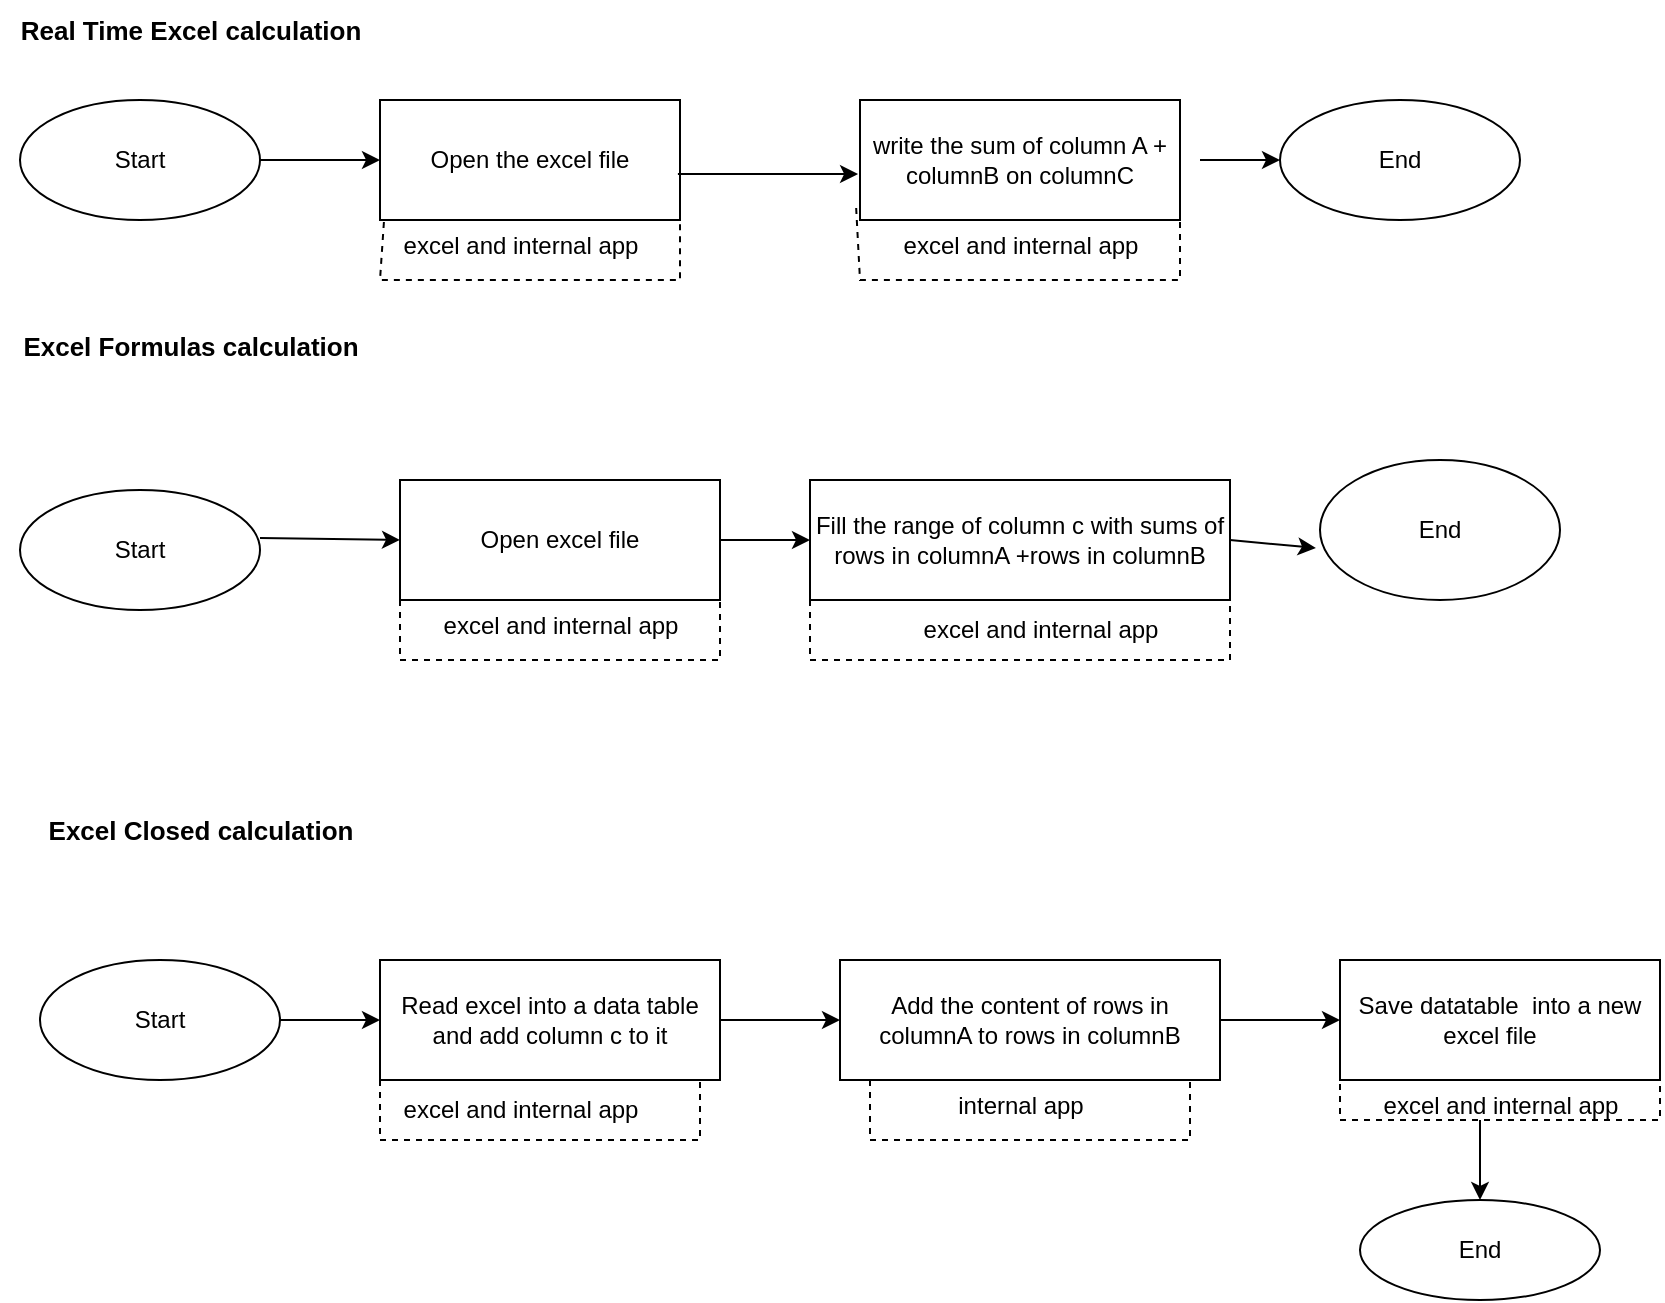 <mxfile version="21.6.2" type="device">
  <diagram name="Page-1" id="jmEsvy1WPWSMTM4AeXCA">
    <mxGraphModel dx="880" dy="470" grid="1" gridSize="10" guides="1" tooltips="1" connect="1" arrows="1" fold="1" page="1" pageScale="1" pageWidth="850" pageHeight="1100" math="0" shadow="0">
      <root>
        <mxCell id="0" />
        <mxCell id="1" parent="0" />
        <mxCell id="LNcnHEvKAmAIVd4qEZpE-1" value="Start" style="ellipse;whiteSpace=wrap;html=1;" vertex="1" parent="1">
          <mxGeometry x="50" y="60" width="120" height="60" as="geometry" />
        </mxCell>
        <mxCell id="LNcnHEvKAmAIVd4qEZpE-2" value="Open the excel file" style="rounded=0;whiteSpace=wrap;html=1;" vertex="1" parent="1">
          <mxGeometry x="230" y="60" width="150" height="60" as="geometry" />
        </mxCell>
        <mxCell id="LNcnHEvKAmAIVd4qEZpE-3" value="write the sum of column A + columnB on columnC" style="rounded=0;whiteSpace=wrap;html=1;" vertex="1" parent="1">
          <mxGeometry x="470" y="60" width="160" height="60" as="geometry" />
        </mxCell>
        <mxCell id="LNcnHEvKAmAIVd4qEZpE-4" value="End" style="ellipse;whiteSpace=wrap;html=1;" vertex="1" parent="1">
          <mxGeometry x="680" y="60" width="120" height="60" as="geometry" />
        </mxCell>
        <mxCell id="LNcnHEvKAmAIVd4qEZpE-5" value="&lt;b&gt;&lt;font style=&quot;font-size: 13px;&quot;&gt;Real Time Excel calculation&lt;/font&gt;&lt;/b&gt;" style="text;html=1;align=center;verticalAlign=middle;resizable=0;points=[];autosize=1;strokeColor=none;fillColor=none;" vertex="1" parent="1">
          <mxGeometry x="40" y="10" width="190" height="30" as="geometry" />
        </mxCell>
        <mxCell id="LNcnHEvKAmAIVd4qEZpE-6" value="excel and internal app" style="text;html=1;align=center;verticalAlign=middle;resizable=0;points=[];autosize=1;strokeColor=none;fillColor=none;" vertex="1" parent="1">
          <mxGeometry x="230" y="118" width="140" height="30" as="geometry" />
        </mxCell>
        <mxCell id="LNcnHEvKAmAIVd4qEZpE-7" value="excel and internal app" style="text;html=1;align=center;verticalAlign=middle;resizable=0;points=[];autosize=1;strokeColor=none;fillColor=none;" vertex="1" parent="1">
          <mxGeometry x="480" y="118" width="140" height="30" as="geometry" />
        </mxCell>
        <mxCell id="LNcnHEvKAmAIVd4qEZpE-8" value="" style="endArrow=none;dashed=1;html=1;rounded=0;entryX=1;entryY=1;entryDx=0;entryDy=0;exitX=-0.012;exitY=0.9;exitDx=0;exitDy=0;exitPerimeter=0;" edge="1" parent="1" source="LNcnHEvKAmAIVd4qEZpE-3" target="LNcnHEvKAmAIVd4qEZpE-3">
          <mxGeometry width="50" height="50" relative="1" as="geometry">
            <mxPoint x="400" y="250" as="sourcePoint" />
            <mxPoint x="450" y="200" as="targetPoint" />
            <Array as="points">
              <mxPoint x="470" y="150" />
              <mxPoint x="630" y="150" />
            </Array>
          </mxGeometry>
        </mxCell>
        <mxCell id="LNcnHEvKAmAIVd4qEZpE-9" value="" style="endArrow=none;dashed=1;html=1;rounded=0;entryX=1;entryY=1;entryDx=0;entryDy=0;exitX=0.014;exitY=0.1;exitDx=0;exitDy=0;exitPerimeter=0;" edge="1" parent="1" source="LNcnHEvKAmAIVd4qEZpE-6" target="LNcnHEvKAmAIVd4qEZpE-2">
          <mxGeometry width="50" height="50" relative="1" as="geometry">
            <mxPoint x="400" y="250" as="sourcePoint" />
            <mxPoint x="450" y="200" as="targetPoint" />
            <Array as="points">
              <mxPoint x="230" y="150" />
              <mxPoint x="380" y="150" />
            </Array>
          </mxGeometry>
        </mxCell>
        <mxCell id="LNcnHEvKAmAIVd4qEZpE-10" value="" style="endArrow=classic;html=1;rounded=0;entryX=-0.006;entryY=0.617;entryDx=0;entryDy=0;entryPerimeter=0;exitX=0.993;exitY=0.617;exitDx=0;exitDy=0;exitPerimeter=0;" edge="1" parent="1" source="LNcnHEvKAmAIVd4qEZpE-2" target="LNcnHEvKAmAIVd4qEZpE-3">
          <mxGeometry width="50" height="50" relative="1" as="geometry">
            <mxPoint x="400" y="250" as="sourcePoint" />
            <mxPoint x="450" y="200" as="targetPoint" />
          </mxGeometry>
        </mxCell>
        <mxCell id="LNcnHEvKAmAIVd4qEZpE-12" value="" style="endArrow=classic;html=1;rounded=0;entryX=0;entryY=0.5;entryDx=0;entryDy=0;" edge="1" parent="1" target="LNcnHEvKAmAIVd4qEZpE-4">
          <mxGeometry width="50" height="50" relative="1" as="geometry">
            <mxPoint x="640" y="90" as="sourcePoint" />
            <mxPoint x="450" y="200" as="targetPoint" />
          </mxGeometry>
        </mxCell>
        <mxCell id="LNcnHEvKAmAIVd4qEZpE-13" value="" style="endArrow=classic;html=1;rounded=0;entryX=0;entryY=0.5;entryDx=0;entryDy=0;exitX=1;exitY=0.5;exitDx=0;exitDy=0;" edge="1" parent="1" source="LNcnHEvKAmAIVd4qEZpE-1" target="LNcnHEvKAmAIVd4qEZpE-2">
          <mxGeometry width="50" height="50" relative="1" as="geometry">
            <mxPoint x="400" y="250" as="sourcePoint" />
            <mxPoint x="450" y="200" as="targetPoint" />
          </mxGeometry>
        </mxCell>
        <mxCell id="LNcnHEvKAmAIVd4qEZpE-14" value="Start" style="ellipse;whiteSpace=wrap;html=1;" vertex="1" parent="1">
          <mxGeometry x="50" y="255" width="120" height="60" as="geometry" />
        </mxCell>
        <mxCell id="LNcnHEvKAmAIVd4qEZpE-15" value="&lt;font size=&quot;1&quot; style=&quot;&quot;&gt;&lt;b style=&quot;font-size: 13px;&quot;&gt;Excel Formulas calculation&lt;/b&gt;&lt;/font&gt;" style="text;html=1;align=center;verticalAlign=middle;resizable=0;points=[];autosize=1;strokeColor=none;fillColor=none;" vertex="1" parent="1">
          <mxGeometry x="40" y="168" width="190" height="30" as="geometry" />
        </mxCell>
        <mxCell id="LNcnHEvKAmAIVd4qEZpE-16" value="Fill the range of column c with sums of rows in columnA +rows in columnB" style="rounded=0;whiteSpace=wrap;html=1;" vertex="1" parent="1">
          <mxGeometry x="445" y="250" width="210" height="60" as="geometry" />
        </mxCell>
        <mxCell id="LNcnHEvKAmAIVd4qEZpE-17" value="Open excel file" style="rounded=0;whiteSpace=wrap;html=1;" vertex="1" parent="1">
          <mxGeometry x="240" y="250" width="160" height="60" as="geometry" />
        </mxCell>
        <mxCell id="LNcnHEvKAmAIVd4qEZpE-18" value="End" style="ellipse;whiteSpace=wrap;html=1;" vertex="1" parent="1">
          <mxGeometry x="700" y="240" width="120" height="70" as="geometry" />
        </mxCell>
        <mxCell id="LNcnHEvKAmAIVd4qEZpE-19" value="" style="endArrow=classic;html=1;rounded=0;entryX=0;entryY=0.5;entryDx=0;entryDy=0;exitX=1;exitY=0.5;exitDx=0;exitDy=0;" edge="1" parent="1" source="LNcnHEvKAmAIVd4qEZpE-17" target="LNcnHEvKAmAIVd4qEZpE-16">
          <mxGeometry width="50" height="50" relative="1" as="geometry">
            <mxPoint x="400" y="250" as="sourcePoint" />
            <mxPoint x="450" y="200" as="targetPoint" />
          </mxGeometry>
        </mxCell>
        <mxCell id="LNcnHEvKAmAIVd4qEZpE-20" value="" style="endArrow=classic;html=1;rounded=0;entryX=-0.017;entryY=0.629;entryDx=0;entryDy=0;exitX=1;exitY=0.5;exitDx=0;exitDy=0;entryPerimeter=0;" edge="1" parent="1" source="LNcnHEvKAmAIVd4qEZpE-16" target="LNcnHEvKAmAIVd4qEZpE-18">
          <mxGeometry width="50" height="50" relative="1" as="geometry">
            <mxPoint x="400" y="250" as="sourcePoint" />
            <mxPoint x="450" y="200" as="targetPoint" />
          </mxGeometry>
        </mxCell>
        <mxCell id="LNcnHEvKAmAIVd4qEZpE-21" value="" style="endArrow=classic;html=1;rounded=0;entryX=0;entryY=0.5;entryDx=0;entryDy=0;exitX=1;exitY=0.4;exitDx=0;exitDy=0;exitPerimeter=0;" edge="1" parent="1" source="LNcnHEvKAmAIVd4qEZpE-14" target="LNcnHEvKAmAIVd4qEZpE-17">
          <mxGeometry width="50" height="50" relative="1" as="geometry">
            <mxPoint x="400" y="250" as="sourcePoint" />
            <mxPoint x="450" y="200" as="targetPoint" />
          </mxGeometry>
        </mxCell>
        <mxCell id="LNcnHEvKAmAIVd4qEZpE-22" value="excel and internal app" style="text;html=1;align=center;verticalAlign=middle;resizable=0;points=[];autosize=1;strokeColor=none;fillColor=none;" vertex="1" parent="1">
          <mxGeometry x="250" y="308" width="140" height="30" as="geometry" />
        </mxCell>
        <mxCell id="LNcnHEvKAmAIVd4qEZpE-23" value="excel and internal app" style="text;html=1;align=center;verticalAlign=middle;resizable=0;points=[];autosize=1;strokeColor=none;fillColor=none;" vertex="1" parent="1">
          <mxGeometry x="490" y="310" width="140" height="30" as="geometry" />
        </mxCell>
        <mxCell id="LNcnHEvKAmAIVd4qEZpE-24" value="" style="endArrow=none;dashed=1;html=1;rounded=0;entryX=1;entryY=1;entryDx=0;entryDy=0;exitX=0;exitY=1;exitDx=0;exitDy=0;" edge="1" parent="1" source="LNcnHEvKAmAIVd4qEZpE-16" target="LNcnHEvKAmAIVd4qEZpE-16">
          <mxGeometry width="50" height="50" relative="1" as="geometry">
            <mxPoint x="400" y="250" as="sourcePoint" />
            <mxPoint x="450" y="200" as="targetPoint" />
            <Array as="points">
              <mxPoint x="445" y="340" />
              <mxPoint x="655" y="340" />
            </Array>
          </mxGeometry>
        </mxCell>
        <mxCell id="LNcnHEvKAmAIVd4qEZpE-25" value="" style="endArrow=none;dashed=1;html=1;rounded=0;entryX=1;entryY=1;entryDx=0;entryDy=0;exitX=0;exitY=1;exitDx=0;exitDy=0;" edge="1" parent="1" source="LNcnHEvKAmAIVd4qEZpE-17" target="LNcnHEvKAmAIVd4qEZpE-17">
          <mxGeometry width="50" height="50" relative="1" as="geometry">
            <mxPoint x="400" y="250" as="sourcePoint" />
            <mxPoint x="450" y="200" as="targetPoint" />
            <Array as="points">
              <mxPoint x="240" y="340" />
              <mxPoint x="400" y="340" />
            </Array>
          </mxGeometry>
        </mxCell>
        <mxCell id="LNcnHEvKAmAIVd4qEZpE-26" value="&lt;b&gt;&lt;font style=&quot;font-size: 13px;&quot;&gt;Excel Closed calculation&lt;/font&gt;&lt;/b&gt;" style="text;html=1;align=center;verticalAlign=middle;resizable=0;points=[];autosize=1;strokeColor=none;fillColor=none;" vertex="1" parent="1">
          <mxGeometry x="50" y="410" width="180" height="30" as="geometry" />
        </mxCell>
        <mxCell id="LNcnHEvKAmAIVd4qEZpE-27" value="Start" style="ellipse;whiteSpace=wrap;html=1;" vertex="1" parent="1">
          <mxGeometry x="60" y="490" width="120" height="60" as="geometry" />
        </mxCell>
        <mxCell id="LNcnHEvKAmAIVd4qEZpE-28" value="Read excel into a data table and add column c to it" style="rounded=0;whiteSpace=wrap;html=1;" vertex="1" parent="1">
          <mxGeometry x="230" y="490" width="170" height="60" as="geometry" />
        </mxCell>
        <mxCell id="LNcnHEvKAmAIVd4qEZpE-29" value="Add the content of rows in columnA to rows in columnB" style="rounded=0;whiteSpace=wrap;html=1;" vertex="1" parent="1">
          <mxGeometry x="460" y="490" width="190" height="60" as="geometry" />
        </mxCell>
        <mxCell id="LNcnHEvKAmAIVd4qEZpE-30" value="End" style="ellipse;whiteSpace=wrap;html=1;" vertex="1" parent="1">
          <mxGeometry x="720" y="610" width="120" height="50" as="geometry" />
        </mxCell>
        <mxCell id="LNcnHEvKAmAIVd4qEZpE-31" value="Save datatable&amp;nbsp; into a new excel file&amp;nbsp; &amp;nbsp;" style="rounded=0;whiteSpace=wrap;html=1;" vertex="1" parent="1">
          <mxGeometry x="710" y="490" width="160" height="60" as="geometry" />
        </mxCell>
        <mxCell id="LNcnHEvKAmAIVd4qEZpE-32" value="" style="endArrow=classic;html=1;rounded=0;entryX=0.5;entryY=0;entryDx=0;entryDy=0;" edge="1" parent="1" target="LNcnHEvKAmAIVd4qEZpE-30">
          <mxGeometry width="50" height="50" relative="1" as="geometry">
            <mxPoint x="780" y="570" as="sourcePoint" />
            <mxPoint x="450" y="700" as="targetPoint" />
          </mxGeometry>
        </mxCell>
        <mxCell id="LNcnHEvKAmAIVd4qEZpE-33" value="" style="endArrow=classic;html=1;rounded=0;entryX=0;entryY=0.5;entryDx=0;entryDy=0;exitX=1;exitY=0.5;exitDx=0;exitDy=0;" edge="1" parent="1" source="LNcnHEvKAmAIVd4qEZpE-29" target="LNcnHEvKAmAIVd4qEZpE-31">
          <mxGeometry width="50" height="50" relative="1" as="geometry">
            <mxPoint x="400" y="750" as="sourcePoint" />
            <mxPoint x="450" y="700" as="targetPoint" />
          </mxGeometry>
        </mxCell>
        <mxCell id="LNcnHEvKAmAIVd4qEZpE-34" value="" style="endArrow=classic;html=1;rounded=0;entryX=0;entryY=0.5;entryDx=0;entryDy=0;exitX=1;exitY=0.5;exitDx=0;exitDy=0;" edge="1" parent="1" source="LNcnHEvKAmAIVd4qEZpE-28" target="LNcnHEvKAmAIVd4qEZpE-29">
          <mxGeometry width="50" height="50" relative="1" as="geometry">
            <mxPoint x="400" y="750" as="sourcePoint" />
            <mxPoint x="450" y="700" as="targetPoint" />
          </mxGeometry>
        </mxCell>
        <mxCell id="LNcnHEvKAmAIVd4qEZpE-35" value="" style="endArrow=classic;html=1;rounded=0;entryX=0;entryY=0.5;entryDx=0;entryDy=0;exitX=1;exitY=0.5;exitDx=0;exitDy=0;" edge="1" parent="1" source="LNcnHEvKAmAIVd4qEZpE-27" target="LNcnHEvKAmAIVd4qEZpE-28">
          <mxGeometry width="50" height="50" relative="1" as="geometry">
            <mxPoint x="400" y="750" as="sourcePoint" />
            <mxPoint x="450" y="700" as="targetPoint" />
          </mxGeometry>
        </mxCell>
        <mxCell id="LNcnHEvKAmAIVd4qEZpE-36" value="" style="endArrow=none;dashed=1;html=1;rounded=0;entryX=1;entryY=1;entryDx=0;entryDy=0;exitX=0;exitY=1;exitDx=0;exitDy=0;" edge="1" parent="1">
          <mxGeometry width="50" height="50" relative="1" as="geometry">
            <mxPoint x="230" y="550" as="sourcePoint" />
            <mxPoint x="390" y="550" as="targetPoint" />
            <Array as="points">
              <mxPoint x="230" y="580" />
              <mxPoint x="390" y="580" />
            </Array>
          </mxGeometry>
        </mxCell>
        <mxCell id="LNcnHEvKAmAIVd4qEZpE-37" value="" style="endArrow=none;dashed=1;html=1;rounded=0;entryX=1;entryY=1;entryDx=0;entryDy=0;exitX=0;exitY=1;exitDx=0;exitDy=0;" edge="1" parent="1">
          <mxGeometry width="50" height="50" relative="1" as="geometry">
            <mxPoint x="475" y="550" as="sourcePoint" />
            <mxPoint x="635" y="550" as="targetPoint" />
            <Array as="points">
              <mxPoint x="475" y="580" />
              <mxPoint x="635" y="580" />
            </Array>
          </mxGeometry>
        </mxCell>
        <mxCell id="LNcnHEvKAmAIVd4qEZpE-38" value="" style="endArrow=none;dashed=1;html=1;rounded=0;entryX=1;entryY=1;entryDx=0;entryDy=0;exitX=0;exitY=1;exitDx=0;exitDy=0;" edge="1" parent="1">
          <mxGeometry width="50" height="50" relative="1" as="geometry">
            <mxPoint x="710" y="540" as="sourcePoint" />
            <mxPoint x="870" y="540" as="targetPoint" />
            <Array as="points">
              <mxPoint x="710" y="570" />
              <mxPoint x="870" y="570" />
            </Array>
          </mxGeometry>
        </mxCell>
        <mxCell id="LNcnHEvKAmAIVd4qEZpE-39" value="excel and internal app" style="text;html=1;align=center;verticalAlign=middle;resizable=0;points=[];autosize=1;strokeColor=none;fillColor=none;" vertex="1" parent="1">
          <mxGeometry x="230" y="550" width="140" height="30" as="geometry" />
        </mxCell>
        <mxCell id="LNcnHEvKAmAIVd4qEZpE-40" value="excel and internal app" style="text;html=1;align=center;verticalAlign=middle;resizable=0;points=[];autosize=1;strokeColor=none;fillColor=none;" vertex="1" parent="1">
          <mxGeometry x="720" y="548" width="140" height="30" as="geometry" />
        </mxCell>
        <mxCell id="LNcnHEvKAmAIVd4qEZpE-41" value="internal app" style="text;html=1;align=center;verticalAlign=middle;resizable=0;points=[];autosize=1;strokeColor=none;fillColor=none;" vertex="1" parent="1">
          <mxGeometry x="505" y="548" width="90" height="30" as="geometry" />
        </mxCell>
      </root>
    </mxGraphModel>
  </diagram>
</mxfile>
